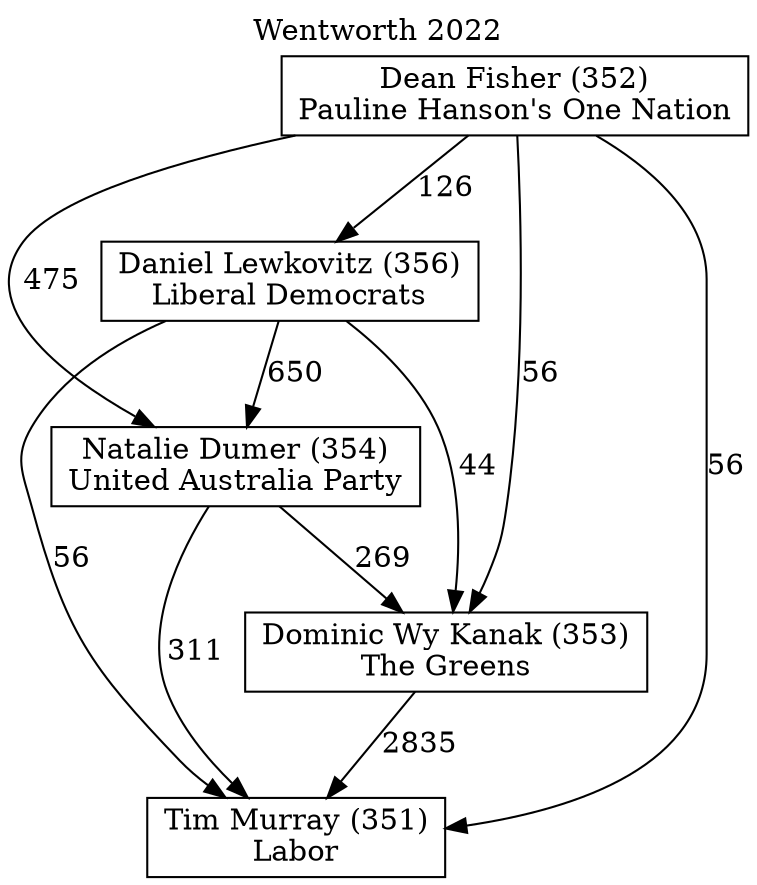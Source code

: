 // House preference flow
digraph "Tim Murray (351)_Wentworth_2022" {
	graph [label="Wentworth 2022" labelloc=t mclimit=10]
	node [shape=box]
	"Dominic Wy Kanak (353)" [label="Dominic Wy Kanak (353)
The Greens"]
	"Natalie Dumer (354)" [label="Natalie Dumer (354)
United Australia Party"]
	"Dean Fisher (352)" [label="Dean Fisher (352)
Pauline Hanson's One Nation"]
	"Daniel Lewkovitz (356)" [label="Daniel Lewkovitz (356)
Liberal Democrats"]
	"Tim Murray (351)" [label="Tim Murray (351)
Labor"]
	"Daniel Lewkovitz (356)" -> "Natalie Dumer (354)" [label=650]
	"Dominic Wy Kanak (353)" -> "Tim Murray (351)" [label=2835]
	"Dean Fisher (352)" -> "Natalie Dumer (354)" [label=475]
	"Natalie Dumer (354)" -> "Dominic Wy Kanak (353)" [label=269]
	"Daniel Lewkovitz (356)" -> "Tim Murray (351)" [label=56]
	"Daniel Lewkovitz (356)" -> "Dominic Wy Kanak (353)" [label=44]
	"Dean Fisher (352)" -> "Tim Murray (351)" [label=56]
	"Dean Fisher (352)" -> "Dominic Wy Kanak (353)" [label=56]
	"Dean Fisher (352)" -> "Daniel Lewkovitz (356)" [label=126]
	"Natalie Dumer (354)" -> "Tim Murray (351)" [label=311]
}

